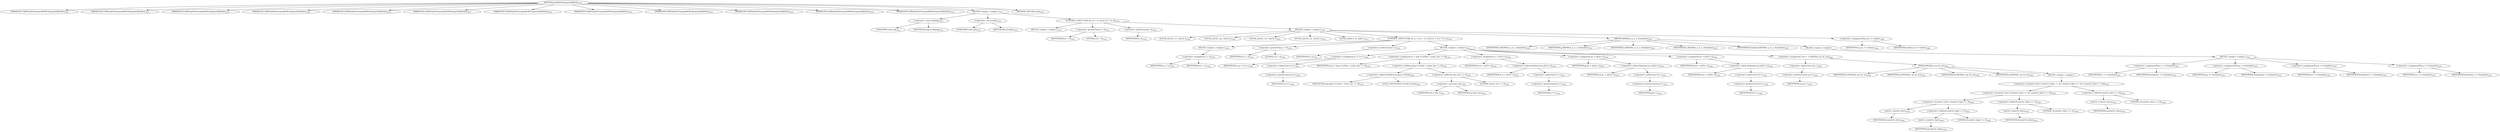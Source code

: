 digraph "putRGBUAseparate8bittile" {  
"54507" [label = <(METHOD,putRGBUAseparate8bittile)<SUB>1910</SUB>> ]
"54508" [label = <(PARAM,DECLARESepPutFunc(putRGBUAseparate8bittile))<SUB>1910</SUB>> ]
"54509" [label = <(PARAM,DECLARESepPutFunc(putRGBUAseparate8bittile))<SUB>1910</SUB>> ]
"54510" [label = <(PARAM,DECLARESepPutFunc(putRGBUAseparate8bittile))<SUB>1910</SUB>> ]
"54511" [label = <(PARAM,DECLARESepPutFunc(putRGBUAseparate8bittile))<SUB>1910</SUB>> ]
"54512" [label = <(PARAM,DECLARESepPutFunc(putRGBUAseparate8bittile))<SUB>1910</SUB>> ]
"54513" [label = <(PARAM,DECLARESepPutFunc(putRGBUAseparate8bittile))<SUB>1910</SUB>> ]
"54514" [label = <(PARAM,DECLARESepPutFunc(putRGBUAseparate8bittile))<SUB>1910</SUB>> ]
"54515" [label = <(PARAM,DECLARESepPutFunc(putRGBUAseparate8bittile))<SUB>1910</SUB>> ]
"54516" [label = <(PARAM,DECLARESepPutFunc(putRGBUAseparate8bittile))<SUB>1910</SUB>> ]
"54517" [label = <(PARAM,DECLARESepPutFunc(putRGBUAseparate8bittile))<SUB>1910</SUB>> ]
"54518" [label = <(PARAM,DECLARESepPutFunc(putRGBUAseparate8bittile))<SUB>1910</SUB>> ]
"54519" [label = <(PARAM,DECLARESepPutFunc(putRGBUAseparate8bittile))<SUB>1910</SUB>> ]
"54520" [label = <(BLOCK,&lt;empty&gt;,&lt;empty&gt;)<SUB>1911</SUB>> ]
"54521" [label = <(&lt;operator&gt;.cast,(void)img)<SUB>1912</SUB>> ]
"54522" [label = <(UNKNOWN,void,void)<SUB>1912</SUB>> ]
"54523" [label = <(IDENTIFIER,img,(void)img)<SUB>1912</SUB>> ]
"54524" [label = <(&lt;operator&gt;.cast,(void)y)<SUB>1913</SUB>> ]
"54525" [label = <(UNKNOWN,void,void)<SUB>1913</SUB>> ]
"54526" [label = <(IDENTIFIER,y,(void)y)<SUB>1913</SUB>> ]
"54527" [label = <(CONTROL_STRUCTURE,for (;h &gt; 0;--h),for (;h &gt; 0;--h))<SUB>1914</SUB>> ]
"54528" [label = <(BLOCK,&lt;empty&gt;,&lt;empty&gt;)<SUB>1914</SUB>> ]
"54529" [label = <(&lt;operator&gt;.greaterThan,h &gt; 0)<SUB>1914</SUB>> ]
"54530" [label = <(IDENTIFIER,h,h &gt; 0)<SUB>1914</SUB>> ]
"54531" [label = <(LITERAL,0,h &gt; 0)<SUB>1914</SUB>> ]
"54532" [label = <(&lt;operator&gt;.preDecrement,--h)<SUB>1914</SUB>> ]
"54533" [label = <(IDENTIFIER,h,--h)<SUB>1914</SUB>> ]
"54534" [label = <(BLOCK,&lt;empty&gt;,&lt;empty&gt;)<SUB>1915</SUB>> ]
"54535" [label = <(LOCAL,uint32_t rv: uint32_t)<SUB>1916</SUB>> ]
"54536" [label = <(LOCAL,uint32_t gv: uint32_t)<SUB>1916</SUB>> ]
"54537" [label = <(LOCAL,uint32_t bv: uint32_t)<SUB>1916</SUB>> ]
"54538" [label = <(LOCAL,uint32_t av: uint32_t)<SUB>1916</SUB>> ]
"54539" [label = <(LOCAL,uint8_t* m: uint8_t)<SUB>1917</SUB>> ]
"54540" [label = <(CONTROL_STRUCTURE,for (x = w;x &gt; 0;--x),for (x = w;x &gt; 0;--x))<SUB>1918</SUB>> ]
"54541" [label = <(BLOCK,&lt;empty&gt;,&lt;empty&gt;)<SUB>1918</SUB>> ]
"54542" [label = <(&lt;operator&gt;.assignment,x = w)<SUB>1918</SUB>> ]
"54543" [label = <(IDENTIFIER,x,x = w)<SUB>1918</SUB>> ]
"54544" [label = <(IDENTIFIER,w,x = w)<SUB>1918</SUB>> ]
"54545" [label = <(&lt;operator&gt;.greaterThan,x &gt; 0)<SUB>1918</SUB>> ]
"54546" [label = <(IDENTIFIER,x,x &gt; 0)<SUB>1918</SUB>> ]
"54547" [label = <(LITERAL,0,x &gt; 0)<SUB>1918</SUB>> ]
"54548" [label = <(&lt;operator&gt;.preDecrement,--x)<SUB>1918</SUB>> ]
"54549" [label = <(IDENTIFIER,x,--x)<SUB>1918</SUB>> ]
"54550" [label = <(BLOCK,&lt;empty&gt;,&lt;empty&gt;)<SUB>1919</SUB>> ]
"54551" [label = <(&lt;operator&gt;.assignment,av = *a++)<SUB>1920</SUB>> ]
"54552" [label = <(IDENTIFIER,av,av = *a++)<SUB>1920</SUB>> ]
"54553" [label = <(&lt;operator&gt;.indirection,*a++)<SUB>1920</SUB>> ]
"54554" [label = <(&lt;operator&gt;.postIncrement,a++)<SUB>1920</SUB>> ]
"54555" [label = <(IDENTIFIER,a,a++)<SUB>1920</SUB>> ]
"54556" [label = <(&lt;operator&gt;.assignment,m = img-&gt;UaToAa + ((size_t)av &lt;&lt; 8))<SUB>1921</SUB>> ]
"54557" [label = <(IDENTIFIER,m,m = img-&gt;UaToAa + ((size_t)av &lt;&lt; 8))<SUB>1921</SUB>> ]
"54558" [label = <(&lt;operator&gt;.addition,img-&gt;UaToAa + ((size_t)av &lt;&lt; 8))<SUB>1921</SUB>> ]
"54559" [label = <(&lt;operator&gt;.indirectFieldAccess,img-&gt;UaToAa)<SUB>1921</SUB>> ]
"54560" [label = <(IDENTIFIER,img,img-&gt;UaToAa + ((size_t)av &lt;&lt; 8))<SUB>1921</SUB>> ]
"54561" [label = <(FIELD_IDENTIFIER,UaToAa,UaToAa)<SUB>1921</SUB>> ]
"54562" [label = <(&lt;operator&gt;.shiftLeft,(size_t)av &lt;&lt; 8)<SUB>1921</SUB>> ]
"54563" [label = <(&lt;operator&gt;.cast,(size_t)av)<SUB>1921</SUB>> ]
"54564" [label = <(UNKNOWN,size_t,size_t)<SUB>1921</SUB>> ]
"54565" [label = <(IDENTIFIER,av,(size_t)av)<SUB>1921</SUB>> ]
"54566" [label = <(LITERAL,8,(size_t)av &lt;&lt; 8)<SUB>1921</SUB>> ]
"54567" [label = <(&lt;operator&gt;.assignment,rv = m[*r++])<SUB>1922</SUB>> ]
"54568" [label = <(IDENTIFIER,rv,rv = m[*r++])<SUB>1922</SUB>> ]
"54569" [label = <(&lt;operator&gt;.indirectIndexAccess,m[*r++])<SUB>1922</SUB>> ]
"54570" [label = <(IDENTIFIER,m,rv = m[*r++])<SUB>1922</SUB>> ]
"54571" [label = <(&lt;operator&gt;.indirection,*r++)<SUB>1922</SUB>> ]
"54572" [label = <(&lt;operator&gt;.postIncrement,r++)<SUB>1922</SUB>> ]
"54573" [label = <(IDENTIFIER,r,r++)<SUB>1922</SUB>> ]
"54574" [label = <(&lt;operator&gt;.assignment,gv = m[*g++])<SUB>1923</SUB>> ]
"54575" [label = <(IDENTIFIER,gv,gv = m[*g++])<SUB>1923</SUB>> ]
"54576" [label = <(&lt;operator&gt;.indirectIndexAccess,m[*g++])<SUB>1923</SUB>> ]
"54577" [label = <(IDENTIFIER,m,gv = m[*g++])<SUB>1923</SUB>> ]
"54578" [label = <(&lt;operator&gt;.indirection,*g++)<SUB>1923</SUB>> ]
"54579" [label = <(&lt;operator&gt;.postIncrement,g++)<SUB>1923</SUB>> ]
"54580" [label = <(IDENTIFIER,g,g++)<SUB>1923</SUB>> ]
"54581" [label = <(&lt;operator&gt;.assignment,bv = m[*b++])<SUB>1924</SUB>> ]
"54582" [label = <(IDENTIFIER,bv,bv = m[*b++])<SUB>1924</SUB>> ]
"54583" [label = <(&lt;operator&gt;.indirectIndexAccess,m[*b++])<SUB>1924</SUB>> ]
"54584" [label = <(IDENTIFIER,m,bv = m[*b++])<SUB>1924</SUB>> ]
"54585" [label = <(&lt;operator&gt;.indirection,*b++)<SUB>1924</SUB>> ]
"54586" [label = <(&lt;operator&gt;.postIncrement,b++)<SUB>1924</SUB>> ]
"54587" [label = <(IDENTIFIER,b,b++)<SUB>1924</SUB>> ]
"54588" [label = <(&lt;operator&gt;.assignment,*cp++ = PACK4(rv, gv, bv, av))<SUB>1925</SUB>> ]
"54589" [label = <(&lt;operator&gt;.indirection,*cp++)<SUB>1925</SUB>> ]
"54590" [label = <(&lt;operator&gt;.postIncrement,cp++)<SUB>1925</SUB>> ]
"54591" [label = <(IDENTIFIER,cp,cp++)<SUB>1925</SUB>> ]
"54592" [label = <(PACK4,PACK4(rv, gv, bv, av))<SUB>1925</SUB>> ]
"54593" [label = <(IDENTIFIER,rv,PACK4(rv, gv, bv, av))<SUB>1925</SUB>> ]
"54594" [label = <(IDENTIFIER,gv,PACK4(rv, gv, bv, av))<SUB>1925</SUB>> ]
"54595" [label = <(IDENTIFIER,bv,PACK4(rv, gv, bv, av))<SUB>1925</SUB>> ]
"54596" [label = <(IDENTIFIER,av,PACK4(rv, gv, bv, av))<SUB>1925</SUB>> ]
"54597" [label = <(BLOCK,&lt;empty&gt;,&lt;empty&gt;)> ]
"54598" [label = <(&lt;operator&gt;.or,(uint32_t)(rv) | ((uint32_t)(gv) &lt;&lt; 8) | ((uint32_t)(bv) &lt;&lt; 16) | ((uint32_t)(av) &lt;&lt; 24))<SUB>1925</SUB>> ]
"54599" [label = <(&lt;operator&gt;.or,(uint32_t)(rv) | ((uint32_t)(gv) &lt;&lt; 8) | ((uint32_t)(bv) &lt;&lt; 16))<SUB>1925</SUB>> ]
"54600" [label = <(&lt;operator&gt;.or,(uint32_t)(rv) | ((uint32_t)(gv) &lt;&lt; 8))<SUB>1925</SUB>> ]
"54601" [label = <(uint32_t,(uint32_t)(rv))<SUB>1925</SUB>> ]
"54602" [label = <(IDENTIFIER,rv,(uint32_t)(rv))<SUB>1925</SUB>> ]
"54603" [label = <(&lt;operator&gt;.shiftLeft,(uint32_t)(gv) &lt;&lt; 8)<SUB>1925</SUB>> ]
"54604" [label = <(uint32_t,(uint32_t)(gv))<SUB>1925</SUB>> ]
"54605" [label = <(IDENTIFIER,gv,(uint32_t)(gv))<SUB>1925</SUB>> ]
"54606" [label = <(LITERAL,8,(uint32_t)(gv) &lt;&lt; 8)<SUB>1925</SUB>> ]
"54607" [label = <(&lt;operator&gt;.shiftLeft,(uint32_t)(bv) &lt;&lt; 16)<SUB>1925</SUB>> ]
"54608" [label = <(uint32_t,(uint32_t)(bv))<SUB>1925</SUB>> ]
"54609" [label = <(IDENTIFIER,bv,(uint32_t)(bv))<SUB>1925</SUB>> ]
"54610" [label = <(LITERAL,16,(uint32_t)(bv) &lt;&lt; 16)<SUB>1925</SUB>> ]
"54611" [label = <(&lt;operator&gt;.shiftLeft,(uint32_t)(av) &lt;&lt; 24)<SUB>1925</SUB>> ]
"54612" [label = <(uint32_t,(uint32_t)(av))<SUB>1925</SUB>> ]
"54613" [label = <(IDENTIFIER,av,(uint32_t)(av))<SUB>1925</SUB>> ]
"54614" [label = <(LITERAL,24,(uint32_t)(av) &lt;&lt; 24)<SUB>1925</SUB>> ]
"54615" [label = <(SKEW4,SKEW4(r, g, b, a, fromskew))<SUB>1927</SUB>> ]
"54616" [label = <(IDENTIFIER,r,SKEW4(r, g, b, a, fromskew))<SUB>1927</SUB>> ]
"54617" [label = <(IDENTIFIER,g,SKEW4(r, g, b, a, fromskew))<SUB>1927</SUB>> ]
"54618" [label = <(IDENTIFIER,b,SKEW4(r, g, b, a, fromskew))<SUB>1927</SUB>> ]
"54619" [label = <(IDENTIFIER,a,SKEW4(r, g, b, a, fromskew))<SUB>1927</SUB>> ]
"54620" [label = <(IDENTIFIER,fromskew,SKEW4(r, g, b, a, fromskew))<SUB>1927</SUB>> ]
"54621" [label = <(BLOCK,&lt;empty&gt;,&lt;empty&gt;)> ]
"54622" [label = <(BLOCK,&lt;empty&gt;,&lt;empty&gt;)<SUB>1927</SUB>> ]
"54623" [label = <(&lt;operator&gt;.assignmentPlus,r += fromskew)<SUB>1927</SUB>> ]
"54624" [label = <(IDENTIFIER,r,r += fromskew)<SUB>1927</SUB>> ]
"54625" [label = <(IDENTIFIER,fromskew,r += fromskew)<SUB>1927</SUB>> ]
"54626" [label = <(&lt;operator&gt;.assignmentPlus,g += fromskew)<SUB>1927</SUB>> ]
"54627" [label = <(IDENTIFIER,g,g += fromskew)<SUB>1927</SUB>> ]
"54628" [label = <(IDENTIFIER,fromskew,g += fromskew)<SUB>1927</SUB>> ]
"54629" [label = <(&lt;operator&gt;.assignmentPlus,b += fromskew)<SUB>1927</SUB>> ]
"54630" [label = <(IDENTIFIER,b,b += fromskew)<SUB>1927</SUB>> ]
"54631" [label = <(IDENTIFIER,fromskew,b += fromskew)<SUB>1927</SUB>> ]
"54632" [label = <(&lt;operator&gt;.assignmentPlus,a += fromskew)<SUB>1927</SUB>> ]
"54633" [label = <(IDENTIFIER,a,a += fromskew)<SUB>1927</SUB>> ]
"54634" [label = <(IDENTIFIER,fromskew,a += fromskew)<SUB>1927</SUB>> ]
"54635" [label = <(&lt;operator&gt;.assignmentPlus,cp += toskew)<SUB>1928</SUB>> ]
"54636" [label = <(IDENTIFIER,cp,cp += toskew)<SUB>1928</SUB>> ]
"54637" [label = <(IDENTIFIER,toskew,cp += toskew)<SUB>1928</SUB>> ]
"54638" [label = <(METHOD_RETURN,void)<SUB>1910</SUB>> ]
  "54507" -> "54508" 
  "54507" -> "54509" 
  "54507" -> "54510" 
  "54507" -> "54511" 
  "54507" -> "54512" 
  "54507" -> "54513" 
  "54507" -> "54514" 
  "54507" -> "54515" 
  "54507" -> "54516" 
  "54507" -> "54517" 
  "54507" -> "54518" 
  "54507" -> "54519" 
  "54507" -> "54520" 
  "54507" -> "54638" 
  "54520" -> "54521" 
  "54520" -> "54524" 
  "54520" -> "54527" 
  "54521" -> "54522" 
  "54521" -> "54523" 
  "54524" -> "54525" 
  "54524" -> "54526" 
  "54527" -> "54528" 
  "54527" -> "54529" 
  "54527" -> "54532" 
  "54527" -> "54534" 
  "54529" -> "54530" 
  "54529" -> "54531" 
  "54532" -> "54533" 
  "54534" -> "54535" 
  "54534" -> "54536" 
  "54534" -> "54537" 
  "54534" -> "54538" 
  "54534" -> "54539" 
  "54534" -> "54540" 
  "54534" -> "54615" 
  "54534" -> "54635" 
  "54540" -> "54541" 
  "54540" -> "54545" 
  "54540" -> "54548" 
  "54540" -> "54550" 
  "54541" -> "54542" 
  "54542" -> "54543" 
  "54542" -> "54544" 
  "54545" -> "54546" 
  "54545" -> "54547" 
  "54548" -> "54549" 
  "54550" -> "54551" 
  "54550" -> "54556" 
  "54550" -> "54567" 
  "54550" -> "54574" 
  "54550" -> "54581" 
  "54550" -> "54588" 
  "54551" -> "54552" 
  "54551" -> "54553" 
  "54553" -> "54554" 
  "54554" -> "54555" 
  "54556" -> "54557" 
  "54556" -> "54558" 
  "54558" -> "54559" 
  "54558" -> "54562" 
  "54559" -> "54560" 
  "54559" -> "54561" 
  "54562" -> "54563" 
  "54562" -> "54566" 
  "54563" -> "54564" 
  "54563" -> "54565" 
  "54567" -> "54568" 
  "54567" -> "54569" 
  "54569" -> "54570" 
  "54569" -> "54571" 
  "54571" -> "54572" 
  "54572" -> "54573" 
  "54574" -> "54575" 
  "54574" -> "54576" 
  "54576" -> "54577" 
  "54576" -> "54578" 
  "54578" -> "54579" 
  "54579" -> "54580" 
  "54581" -> "54582" 
  "54581" -> "54583" 
  "54583" -> "54584" 
  "54583" -> "54585" 
  "54585" -> "54586" 
  "54586" -> "54587" 
  "54588" -> "54589" 
  "54588" -> "54592" 
  "54589" -> "54590" 
  "54590" -> "54591" 
  "54592" -> "54593" 
  "54592" -> "54594" 
  "54592" -> "54595" 
  "54592" -> "54596" 
  "54592" -> "54597" 
  "54597" -> "54598" 
  "54598" -> "54599" 
  "54598" -> "54611" 
  "54599" -> "54600" 
  "54599" -> "54607" 
  "54600" -> "54601" 
  "54600" -> "54603" 
  "54601" -> "54602" 
  "54603" -> "54604" 
  "54603" -> "54606" 
  "54604" -> "54605" 
  "54607" -> "54608" 
  "54607" -> "54610" 
  "54608" -> "54609" 
  "54611" -> "54612" 
  "54611" -> "54614" 
  "54612" -> "54613" 
  "54615" -> "54616" 
  "54615" -> "54617" 
  "54615" -> "54618" 
  "54615" -> "54619" 
  "54615" -> "54620" 
  "54615" -> "54621" 
  "54621" -> "54622" 
  "54622" -> "54623" 
  "54622" -> "54626" 
  "54622" -> "54629" 
  "54622" -> "54632" 
  "54623" -> "54624" 
  "54623" -> "54625" 
  "54626" -> "54627" 
  "54626" -> "54628" 
  "54629" -> "54630" 
  "54629" -> "54631" 
  "54632" -> "54633" 
  "54632" -> "54634" 
  "54635" -> "54636" 
  "54635" -> "54637" 
}
